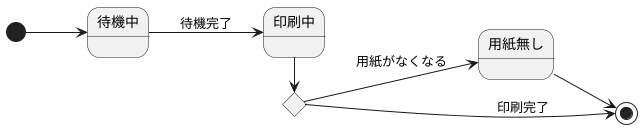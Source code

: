 @startuml 
left to right direction
state c <<choice>>
[*] --> 待機中
待機中--> 印刷中: 待機完了
印刷中->c
c--> 用紙無し: 用紙がなくなる
用紙無し--> [*] 
c--> [*] :　印刷完了
@enduml